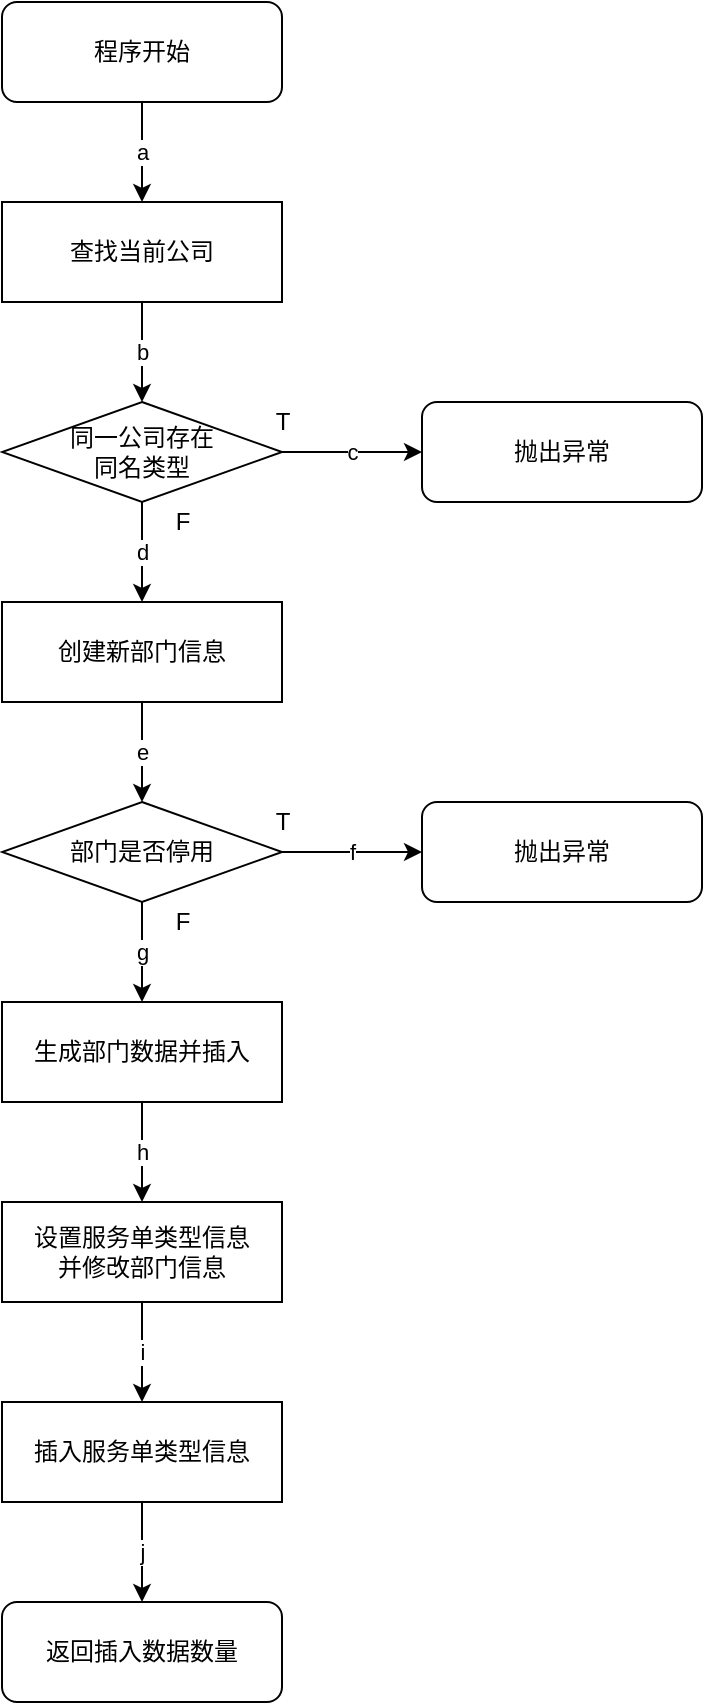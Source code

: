 <mxfile version="12.6.5" type="device" pages="2"><diagram id="khVL_vhH9ImDg52u-V0u" name="insertTicketType"><mxGraphModel dx="362" dy="269" grid="1" gridSize="10" guides="1" tooltips="1" connect="1" arrows="1" fold="1" page="1" pageScale="1" pageWidth="827" pageHeight="1169" math="0" shadow="0"><root><mxCell id="0"/><mxCell id="1" parent="0"/><mxCell id="g_RCSaJ4rEFHRmiUTnVR-5" value="a" style="edgeStyle=orthogonalEdgeStyle;rounded=0;orthogonalLoop=1;jettySize=auto;html=1;exitX=0.5;exitY=1;exitDx=0;exitDy=0;entryX=0.5;entryY=0;entryDx=0;entryDy=0;" edge="1" parent="1" source="g_RCSaJ4rEFHRmiUTnVR-1" target="g_RCSaJ4rEFHRmiUTnVR-2"><mxGeometry relative="1" as="geometry"/></mxCell><mxCell id="g_RCSaJ4rEFHRmiUTnVR-1" value="程序开始" style="rounded=1;whiteSpace=wrap;html=1;" vertex="1" parent="1"><mxGeometry width="140" height="50" as="geometry"/></mxCell><mxCell id="g_RCSaJ4rEFHRmiUTnVR-6" value="b" style="edgeStyle=orthogonalEdgeStyle;rounded=0;orthogonalLoop=1;jettySize=auto;html=1;exitX=0.5;exitY=1;exitDx=0;exitDy=0;entryX=0.5;entryY=0;entryDx=0;entryDy=0;" edge="1" parent="1" source="g_RCSaJ4rEFHRmiUTnVR-2" target="g_RCSaJ4rEFHRmiUTnVR-3"><mxGeometry relative="1" as="geometry"/></mxCell><mxCell id="g_RCSaJ4rEFHRmiUTnVR-2" value="查找当前公司" style="rounded=0;whiteSpace=wrap;html=1;" vertex="1" parent="1"><mxGeometry y="100" width="140" height="50" as="geometry"/></mxCell><mxCell id="g_RCSaJ4rEFHRmiUTnVR-8" value="d" style="edgeStyle=orthogonalEdgeStyle;rounded=0;orthogonalLoop=1;jettySize=auto;html=1;exitX=0.5;exitY=1;exitDx=0;exitDy=0;entryX=0.5;entryY=0;entryDx=0;entryDy=0;" edge="1" parent="1" source="g_RCSaJ4rEFHRmiUTnVR-3" target="g_RCSaJ4rEFHRmiUTnVR-7"><mxGeometry relative="1" as="geometry"/></mxCell><mxCell id="g_RCSaJ4rEFHRmiUTnVR-10" value="c" style="edgeStyle=orthogonalEdgeStyle;rounded=0;orthogonalLoop=1;jettySize=auto;html=1;exitX=1;exitY=0.5;exitDx=0;exitDy=0;entryX=0;entryY=0.5;entryDx=0;entryDy=0;" edge="1" parent="1" source="g_RCSaJ4rEFHRmiUTnVR-3" target="g_RCSaJ4rEFHRmiUTnVR-9"><mxGeometry relative="1" as="geometry"/></mxCell><mxCell id="g_RCSaJ4rEFHRmiUTnVR-3" value="&lt;span style=&quot;white-space: normal&quot;&gt;同一公司存在&lt;/span&gt;&lt;br style=&quot;white-space: normal&quot;&gt;&lt;span style=&quot;white-space: normal&quot;&gt;同名类型&lt;/span&gt;" style="rhombus;whiteSpace=wrap;html=1;" vertex="1" parent="1"><mxGeometry y="200" width="140" height="50" as="geometry"/></mxCell><mxCell id="g_RCSaJ4rEFHRmiUTnVR-12" value="e" style="edgeStyle=orthogonalEdgeStyle;rounded=0;orthogonalLoop=1;jettySize=auto;html=1;exitX=0.5;exitY=1;exitDx=0;exitDy=0;entryX=0.5;entryY=0;entryDx=0;entryDy=0;" edge="1" parent="1" source="g_RCSaJ4rEFHRmiUTnVR-7" target="g_RCSaJ4rEFHRmiUTnVR-11"><mxGeometry relative="1" as="geometry"/></mxCell><mxCell id="g_RCSaJ4rEFHRmiUTnVR-7" value="创建新部门信息" style="rounded=0;whiteSpace=wrap;html=1;" vertex="1" parent="1"><mxGeometry y="300" width="140" height="50" as="geometry"/></mxCell><mxCell id="g_RCSaJ4rEFHRmiUTnVR-9" value="抛出异常" style="rounded=1;whiteSpace=wrap;html=1;" vertex="1" parent="1"><mxGeometry x="210" y="200" width="140" height="50" as="geometry"/></mxCell><mxCell id="g_RCSaJ4rEFHRmiUTnVR-14" value="f" style="edgeStyle=orthogonalEdgeStyle;rounded=0;orthogonalLoop=1;jettySize=auto;html=1;exitX=1;exitY=0.5;exitDx=0;exitDy=0;entryX=0;entryY=0.5;entryDx=0;entryDy=0;" edge="1" parent="1" source="g_RCSaJ4rEFHRmiUTnVR-11" target="g_RCSaJ4rEFHRmiUTnVR-13"><mxGeometry relative="1" as="geometry"/></mxCell><mxCell id="g_RCSaJ4rEFHRmiUTnVR-16" value="g" style="edgeStyle=orthogonalEdgeStyle;rounded=0;orthogonalLoop=1;jettySize=auto;html=1;exitX=0.5;exitY=1;exitDx=0;exitDy=0;entryX=0.5;entryY=0;entryDx=0;entryDy=0;" edge="1" parent="1" source="g_RCSaJ4rEFHRmiUTnVR-11" target="g_RCSaJ4rEFHRmiUTnVR-15"><mxGeometry relative="1" as="geometry"/></mxCell><mxCell id="g_RCSaJ4rEFHRmiUTnVR-11" value="部门是否停用" style="rhombus;whiteSpace=wrap;html=1;" vertex="1" parent="1"><mxGeometry y="400" width="140" height="50" as="geometry"/></mxCell><mxCell id="g_RCSaJ4rEFHRmiUTnVR-13" value="抛出异常" style="rounded=1;whiteSpace=wrap;html=1;" vertex="1" parent="1"><mxGeometry x="210" y="400" width="140" height="50" as="geometry"/></mxCell><mxCell id="g_RCSaJ4rEFHRmiUTnVR-15" value="生成部门数据并插入" style="rounded=0;whiteSpace=wrap;html=1;" vertex="1" parent="1"><mxGeometry y="500" width="140" height="50" as="geometry"/></mxCell><mxCell id="g_RCSaJ4rEFHRmiUTnVR-20" value="h" style="edgeStyle=orthogonalEdgeStyle;rounded=0;orthogonalLoop=1;jettySize=auto;html=1;exitX=0.5;exitY=1;exitDx=0;exitDy=0;" edge="1" parent="1" source="g_RCSaJ4rEFHRmiUTnVR-15" target="g_RCSaJ4rEFHRmiUTnVR-19"><mxGeometry relative="1" as="geometry"><mxPoint x="70" y="650" as="sourcePoint"/></mxGeometry></mxCell><mxCell id="g_RCSaJ4rEFHRmiUTnVR-19" value="设置服务单类型信息&lt;br&gt;并修改部门信息" style="rounded=0;whiteSpace=wrap;html=1;" vertex="1" parent="1"><mxGeometry y="600" width="140" height="50" as="geometry"/></mxCell><mxCell id="g_RCSaJ4rEFHRmiUTnVR-24" value="i" style="edgeStyle=orthogonalEdgeStyle;rounded=0;orthogonalLoop=1;jettySize=auto;html=1;exitX=0.5;exitY=1;exitDx=0;exitDy=0;" edge="1" parent="1" source="g_RCSaJ4rEFHRmiUTnVR-19" target="g_RCSaJ4rEFHRmiUTnVR-23"><mxGeometry relative="1" as="geometry"><mxPoint x="70" y="750" as="sourcePoint"/></mxGeometry></mxCell><mxCell id="g_RCSaJ4rEFHRmiUTnVR-28" value="j" style="edgeStyle=orthogonalEdgeStyle;rounded=0;orthogonalLoop=1;jettySize=auto;html=1;exitX=0.5;exitY=1;exitDx=0;exitDy=0;entryX=0.5;entryY=0;entryDx=0;entryDy=0;" edge="1" parent="1" source="g_RCSaJ4rEFHRmiUTnVR-23" target="g_RCSaJ4rEFHRmiUTnVR-27"><mxGeometry relative="1" as="geometry"/></mxCell><mxCell id="g_RCSaJ4rEFHRmiUTnVR-23" value="插入服务单类型信息" style="rounded=0;whiteSpace=wrap;html=1;" vertex="1" parent="1"><mxGeometry y="700" width="140" height="50" as="geometry"/></mxCell><mxCell id="g_RCSaJ4rEFHRmiUTnVR-27" value="返回插入数据数量" style="rounded=1;whiteSpace=wrap;html=1;" vertex="1" parent="1"><mxGeometry y="800" width="140" height="50" as="geometry"/></mxCell><mxCell id="-yRU24ciR2eKUo9_r6_L-1" value="T" style="text;html=1;align=center;verticalAlign=middle;resizable=0;points=[];autosize=1;" vertex="1" parent="1"><mxGeometry x="130" y="200" width="20" height="20" as="geometry"/></mxCell><mxCell id="-yRU24ciR2eKUo9_r6_L-2" value="F" style="text;html=1;align=center;verticalAlign=middle;resizable=0;points=[];autosize=1;" vertex="1" parent="1"><mxGeometry x="80" y="250" width="20" height="20" as="geometry"/></mxCell><mxCell id="-yRU24ciR2eKUo9_r6_L-3" value="T" style="text;html=1;align=center;verticalAlign=middle;resizable=0;points=[];autosize=1;" vertex="1" parent="1"><mxGeometry x="130" y="400" width="20" height="20" as="geometry"/></mxCell><mxCell id="-yRU24ciR2eKUo9_r6_L-4" value="F" style="text;html=1;align=center;verticalAlign=middle;resizable=0;points=[];autosize=1;" vertex="1" parent="1"><mxGeometry x="80" y="450" width="20" height="20" as="geometry"/></mxCell></root></mxGraphModel></diagram><diagram id="xrtwcVQBJIcNZc1NtD0Z" name="第 2 页"><mxGraphModel dx="1086" dy="806" grid="1" gridSize="10" guides="1" tooltips="1" connect="1" arrows="1" fold="1" page="1" pageScale="1" pageWidth="827" pageHeight="1169" math="0" shadow="0"><root><mxCell id="970eT6RamKADCKt71IPR-0"/><mxCell id="970eT6RamKADCKt71IPR-1" parent="970eT6RamKADCKt71IPR-0"/></root></mxGraphModel></diagram></mxfile>